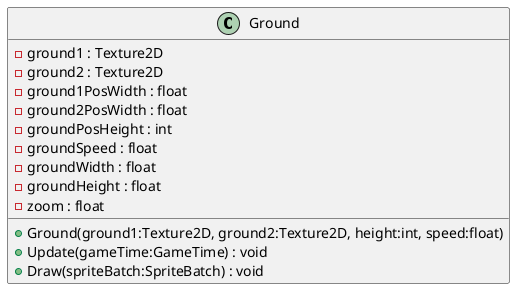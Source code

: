 @startuml
class Ground {
    - ground1 : Texture2D
    - ground2 : Texture2D
    - ground1PosWidth : float
    - ground2PosWidth : float
    - groundPosHeight : int
    - groundSpeed : float
    - groundWidth : float
    - groundHeight : float
    - zoom : float
    + Ground(ground1:Texture2D, ground2:Texture2D, height:int, speed:float)
    + Update(gameTime:GameTime) : void
    + Draw(spriteBatch:SpriteBatch) : void
}
@enduml
